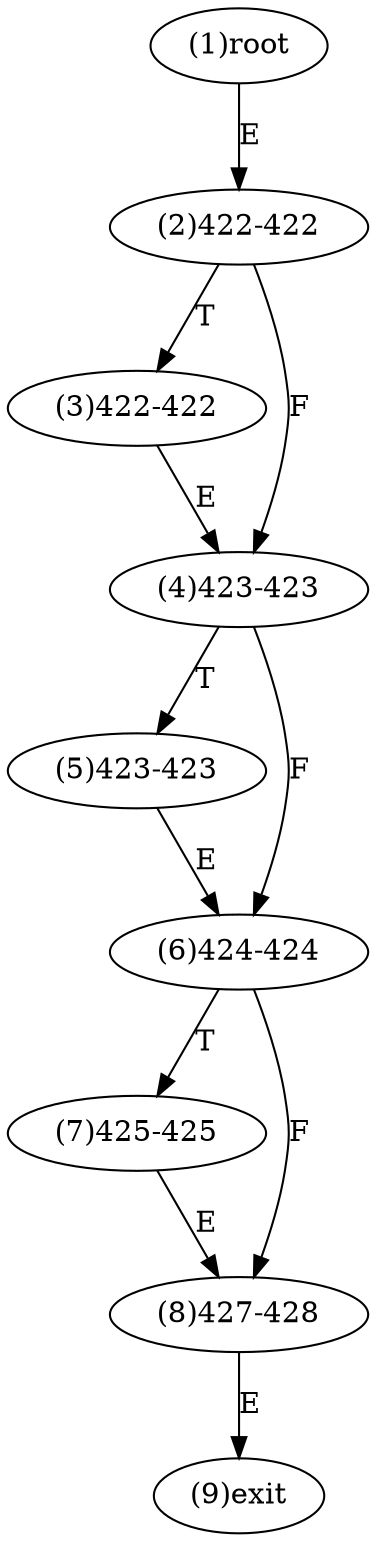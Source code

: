 digraph "" { 
1[ label="(1)root"];
2[ label="(2)422-422"];
3[ label="(3)422-422"];
4[ label="(4)423-423"];
5[ label="(5)423-423"];
6[ label="(6)424-424"];
7[ label="(7)425-425"];
8[ label="(8)427-428"];
9[ label="(9)exit"];
1->2[ label="E"];
2->4[ label="F"];
2->3[ label="T"];
3->4[ label="E"];
4->6[ label="F"];
4->5[ label="T"];
5->6[ label="E"];
6->8[ label="F"];
6->7[ label="T"];
7->8[ label="E"];
8->9[ label="E"];
}